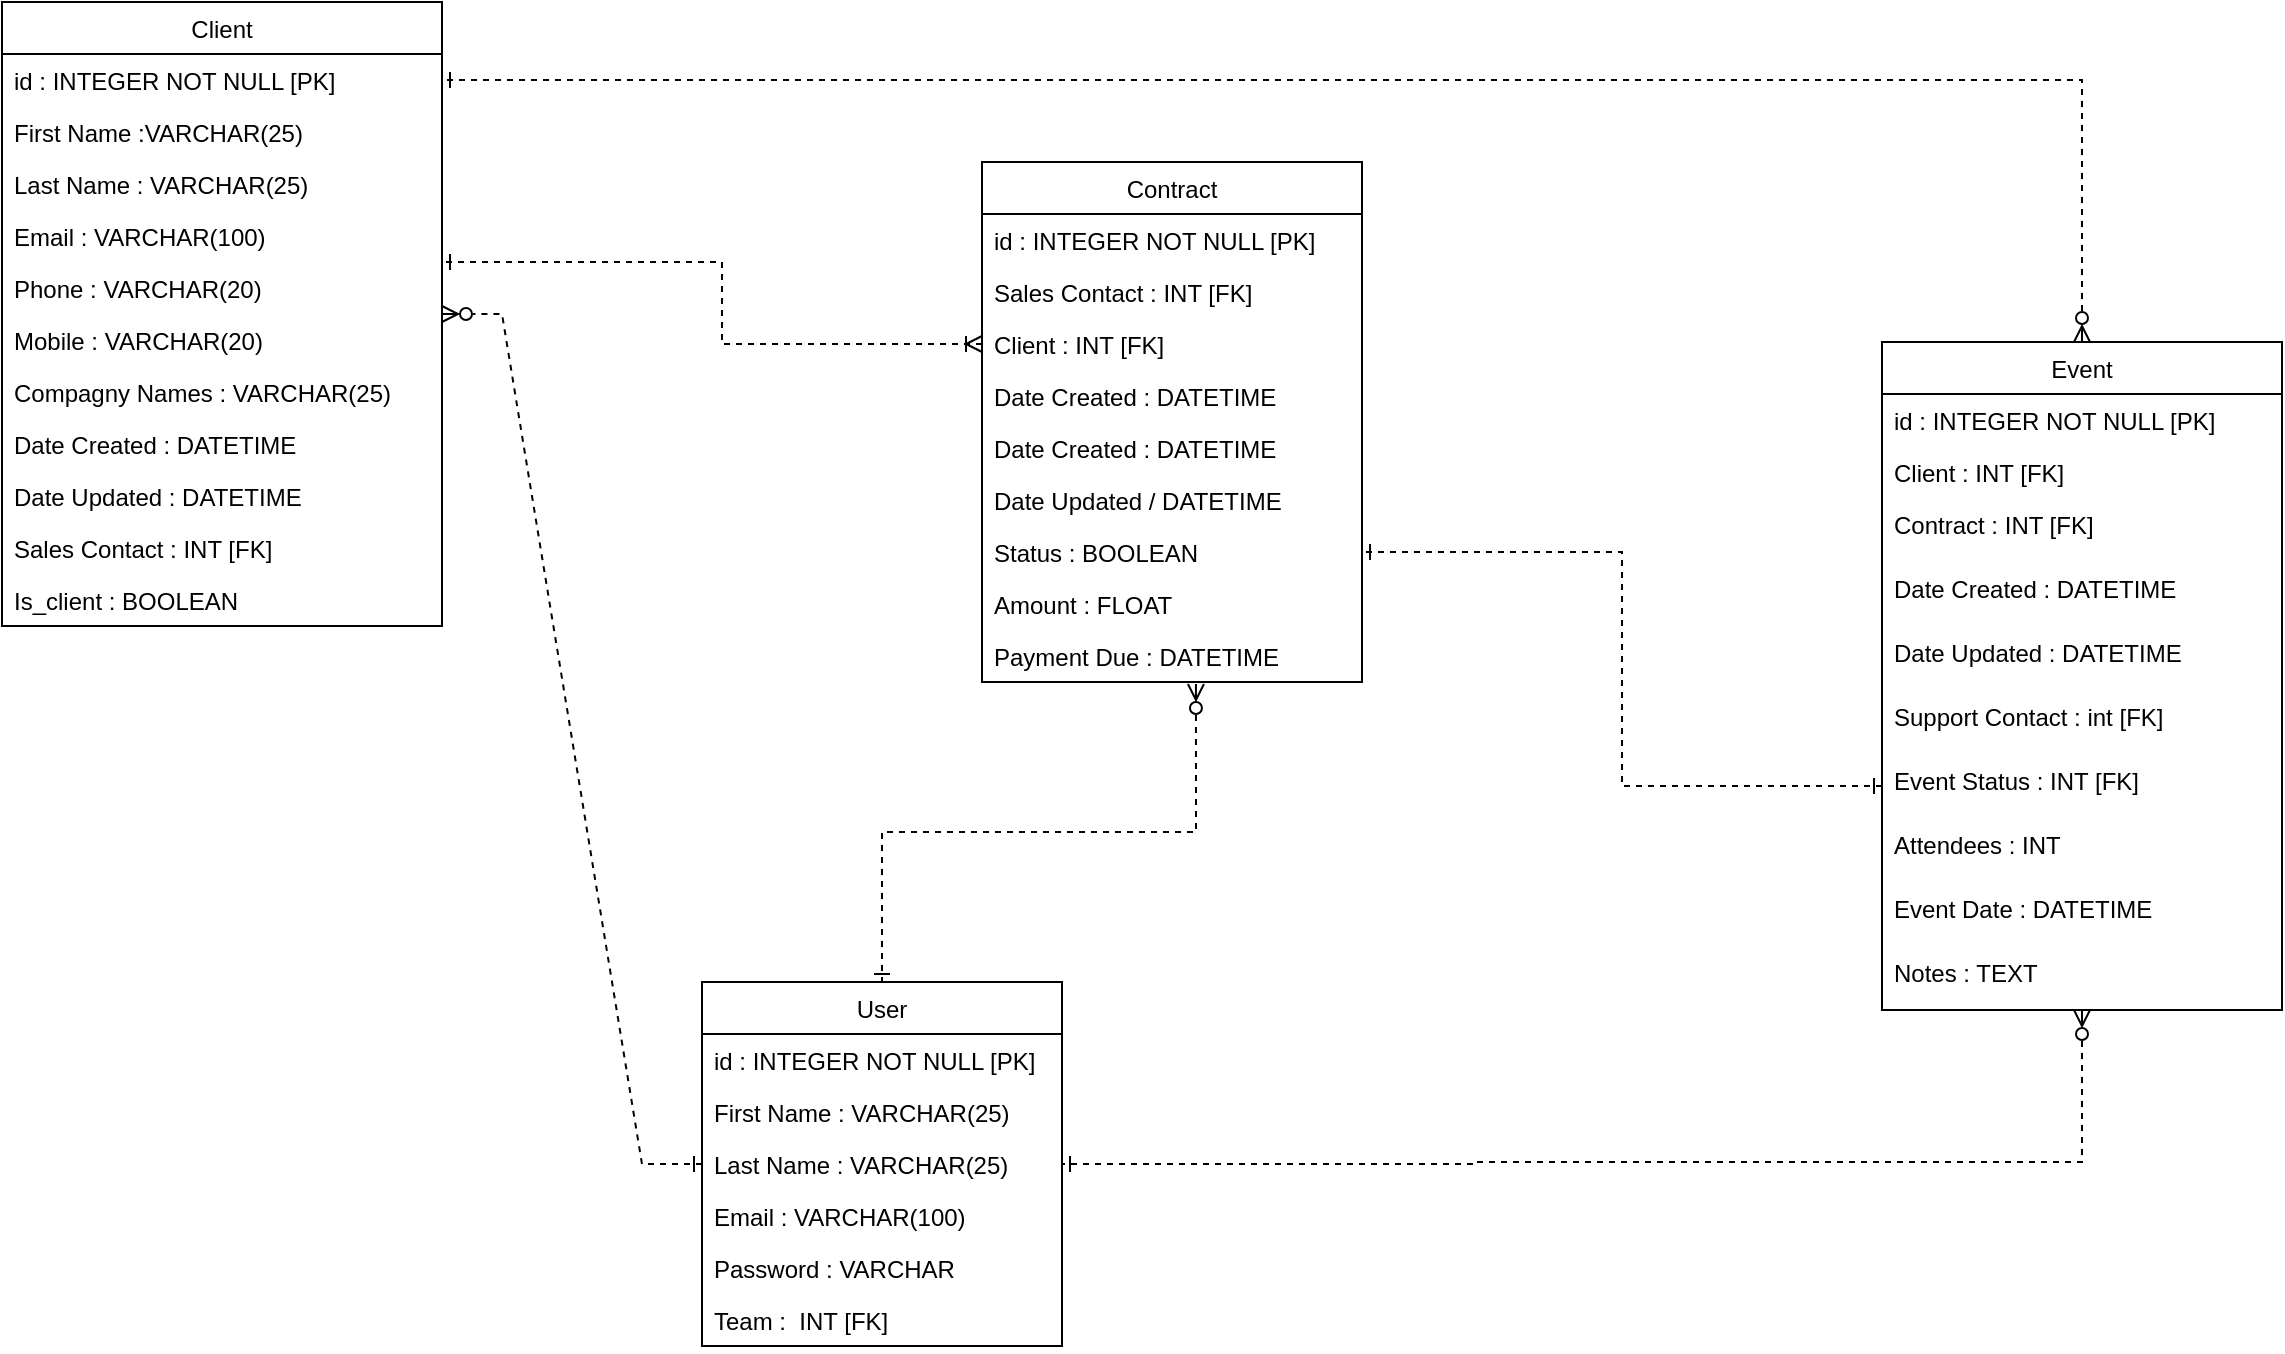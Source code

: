 <mxfile version="20.4.1" type="github">
  <diagram name="Page-1" id="e7e014a7-5840-1c2e-5031-d8a46d1fe8dd">
    <mxGraphModel dx="1422" dy="780" grid="1" gridSize="10" guides="1" tooltips="1" connect="1" arrows="1" fold="1" page="1" pageScale="1" pageWidth="1169" pageHeight="826" background="none" math="0" shadow="0">
      <root>
        <mxCell id="0" />
        <mxCell id="1" parent="0" />
        <mxCell id="leMjUKnySByvs7emmT05-10" style="edgeStyle=orthogonalEdgeStyle;rounded=0;orthogonalLoop=1;jettySize=auto;html=1;startArrow=ERzeroToMany;startFill=0;endArrow=ERone;endFill=0;dashed=1;" parent="1" source="pzetBezUOaXZdso2DsOu-49" target="pzetBezUOaXZdso2DsOu-65" edge="1">
          <mxGeometry relative="1" as="geometry" />
        </mxCell>
        <mxCell id="leMjUKnySByvs7emmT05-11" style="edgeStyle=orthogonalEdgeStyle;rounded=0;orthogonalLoop=1;jettySize=auto;html=1;entryX=1;entryY=0.5;entryDx=0;entryDy=0;startArrow=ERzeroToMany;startFill=0;endArrow=ERone;endFill=0;dashed=1;" parent="1" source="pzetBezUOaXZdso2DsOu-49" target="pzetBezUOaXZdso2DsOu-85" edge="1">
          <mxGeometry relative="1" as="geometry">
            <Array as="points">
              <mxPoint x="1340" y="690" />
              <mxPoint x="1035" y="690" />
              <mxPoint x="1035" y="691" />
            </Array>
          </mxGeometry>
        </mxCell>
        <mxCell id="pzetBezUOaXZdso2DsOu-49" value="Event" style="swimlane;fontStyle=0;childLayout=stackLayout;horizontal=1;startSize=26;fillColor=none;horizontalStack=0;resizeParent=1;resizeParentMax=0;resizeLast=0;collapsible=1;marginBottom=0;direction=east;" parent="1" vertex="1">
          <mxGeometry x="1240" y="280" width="200" height="334" as="geometry">
            <mxRectangle x="410" y="230" width="80" height="30" as="alternateBounds" />
          </mxGeometry>
        </mxCell>
        <mxCell id="pzetBezUOaXZdso2DsOu-50" value="id : INTEGER NOT NULL [PK]" style="text;strokeColor=none;fillColor=none;align=left;verticalAlign=top;spacingLeft=4;spacingRight=4;overflow=hidden;rotatable=0;points=[[0,0.5],[1,0.5]];portConstraint=eastwest;" parent="pzetBezUOaXZdso2DsOu-49" vertex="1">
          <mxGeometry y="26" width="200" height="26" as="geometry" />
        </mxCell>
        <mxCell id="pzetBezUOaXZdso2DsOu-51" value="Client : INT [FK]" style="text;strokeColor=none;fillColor=none;align=left;verticalAlign=top;spacingLeft=4;spacingRight=4;overflow=hidden;rotatable=0;points=[[0,0.5],[1,0.5]];portConstraint=eastwest;" parent="pzetBezUOaXZdso2DsOu-49" vertex="1">
          <mxGeometry y="52" width="200" height="26" as="geometry" />
        </mxCell>
        <mxCell id="leMjUKnySByvs7emmT05-4" value="Contract : INT [FK]" style="text;strokeColor=none;fillColor=none;align=left;verticalAlign=top;spacingLeft=4;spacingRight=4;overflow=hidden;rotatable=0;points=[[0,0.5],[1,0.5]];portConstraint=eastwest;" parent="pzetBezUOaXZdso2DsOu-49" vertex="1">
          <mxGeometry y="78" width="200" height="32" as="geometry" />
        </mxCell>
        <mxCell id="pzetBezUOaXZdso2DsOu-59" value="Date Created : DATETIME" style="text;strokeColor=none;fillColor=none;align=left;verticalAlign=top;spacingLeft=4;spacingRight=4;overflow=hidden;rotatable=0;points=[[0,0.5],[1,0.5]];portConstraint=eastwest;" parent="pzetBezUOaXZdso2DsOu-49" vertex="1">
          <mxGeometry y="110" width="200" height="32" as="geometry" />
        </mxCell>
        <mxCell id="pzetBezUOaXZdso2DsOu-55" value="Date Updated : DATETIME" style="text;strokeColor=none;fillColor=none;align=left;verticalAlign=top;spacingLeft=4;spacingRight=4;overflow=hidden;rotatable=0;points=[[0,0.5],[1,0.5]];portConstraint=eastwest;" parent="pzetBezUOaXZdso2DsOu-49" vertex="1">
          <mxGeometry y="142" width="200" height="32" as="geometry" />
        </mxCell>
        <mxCell id="pzetBezUOaXZdso2DsOu-57" value="Support Contact : int [FK]" style="text;strokeColor=none;fillColor=none;align=left;verticalAlign=top;spacingLeft=4;spacingRight=4;overflow=hidden;rotatable=0;points=[[0,0.5],[1,0.5]];portConstraint=eastwest;" parent="pzetBezUOaXZdso2DsOu-49" vertex="1">
          <mxGeometry y="174" width="200" height="32" as="geometry" />
        </mxCell>
        <mxCell id="pzetBezUOaXZdso2DsOu-61" value="Event Status : INT [FK]" style="text;strokeColor=none;fillColor=none;align=left;verticalAlign=top;spacingLeft=4;spacingRight=4;overflow=hidden;rotatable=0;points=[[0,0.5],[1,0.5]];portConstraint=eastwest;" parent="pzetBezUOaXZdso2DsOu-49" vertex="1">
          <mxGeometry y="206" width="200" height="32" as="geometry" />
        </mxCell>
        <mxCell id="pzetBezUOaXZdso2DsOu-60" value="Attendees : INT" style="text;strokeColor=none;fillColor=none;align=left;verticalAlign=top;spacingLeft=4;spacingRight=4;overflow=hidden;rotatable=0;points=[[0,0.5],[1,0.5]];portConstraint=eastwest;" parent="pzetBezUOaXZdso2DsOu-49" vertex="1">
          <mxGeometry y="238" width="200" height="32" as="geometry" />
        </mxCell>
        <mxCell id="pzetBezUOaXZdso2DsOu-63" value="Event Date : DATETIME" style="text;strokeColor=none;fillColor=none;align=left;verticalAlign=top;spacingLeft=4;spacingRight=4;overflow=hidden;rotatable=0;points=[[0,0.5],[1,0.5]];portConstraint=eastwest;" parent="pzetBezUOaXZdso2DsOu-49" vertex="1">
          <mxGeometry y="270" width="200" height="32" as="geometry" />
        </mxCell>
        <mxCell id="pzetBezUOaXZdso2DsOu-62" value="Notes : TEXT" style="text;strokeColor=none;fillColor=none;align=left;verticalAlign=top;spacingLeft=4;spacingRight=4;overflow=hidden;rotatable=0;points=[[0,0.5],[1,0.5]];portConstraint=eastwest;" parent="pzetBezUOaXZdso2DsOu-49" vertex="1">
          <mxGeometry y="302" width="200" height="32" as="geometry" />
        </mxCell>
        <mxCell id="pzetBezUOaXZdso2DsOu-64" value="Client" style="swimlane;fontStyle=0;childLayout=stackLayout;horizontal=1;startSize=26;fillColor=none;horizontalStack=0;resizeParent=1;resizeParentMax=0;resizeLast=0;collapsible=1;marginBottom=0;" parent="1" vertex="1">
          <mxGeometry x="300" y="110" width="220" height="312" as="geometry" />
        </mxCell>
        <mxCell id="pzetBezUOaXZdso2DsOu-65" value="id : INTEGER NOT NULL [PK]" style="text;strokeColor=none;fillColor=none;align=left;verticalAlign=top;spacingLeft=4;spacingRight=4;overflow=hidden;rotatable=0;points=[[0,0.5],[1,0.5]];portConstraint=eastwest;" parent="pzetBezUOaXZdso2DsOu-64" vertex="1">
          <mxGeometry y="26" width="220" height="26" as="geometry" />
        </mxCell>
        <mxCell id="pzetBezUOaXZdso2DsOu-66" value="First Name :VARCHAR(25) " style="text;strokeColor=none;fillColor=none;align=left;verticalAlign=top;spacingLeft=4;spacingRight=4;overflow=hidden;rotatable=0;points=[[0,0.5],[1,0.5]];portConstraint=eastwest;" parent="pzetBezUOaXZdso2DsOu-64" vertex="1">
          <mxGeometry y="52" width="220" height="26" as="geometry" />
        </mxCell>
        <mxCell id="pzetBezUOaXZdso2DsOu-67" value="Last Name : VARCHAR(25)" style="text;strokeColor=none;fillColor=none;align=left;verticalAlign=top;spacingLeft=4;spacingRight=4;overflow=hidden;rotatable=0;points=[[0,0.5],[1,0.5]];portConstraint=eastwest;" parent="pzetBezUOaXZdso2DsOu-64" vertex="1">
          <mxGeometry y="78" width="220" height="26" as="geometry" />
        </mxCell>
        <mxCell id="pzetBezUOaXZdso2DsOu-68" value="Email : VARCHAR(100)" style="text;strokeColor=none;fillColor=none;align=left;verticalAlign=top;spacingLeft=4;spacingRight=4;overflow=hidden;rotatable=0;points=[[0,0.5],[1,0.5]];portConstraint=eastwest;" parent="pzetBezUOaXZdso2DsOu-64" vertex="1">
          <mxGeometry y="104" width="220" height="26" as="geometry" />
        </mxCell>
        <mxCell id="pzetBezUOaXZdso2DsOu-69" value="Phone : VARCHAR(20)" style="text;strokeColor=none;fillColor=none;align=left;verticalAlign=top;spacingLeft=4;spacingRight=4;overflow=hidden;rotatable=0;points=[[0,0.5],[1,0.5]];portConstraint=eastwest;" parent="pzetBezUOaXZdso2DsOu-64" vertex="1">
          <mxGeometry y="130" width="220" height="26" as="geometry" />
        </mxCell>
        <mxCell id="pzetBezUOaXZdso2DsOu-70" value="Mobile : VARCHAR(20)" style="text;strokeColor=none;fillColor=none;align=left;verticalAlign=top;spacingLeft=4;spacingRight=4;overflow=hidden;rotatable=0;points=[[0,0.5],[1,0.5]];portConstraint=eastwest;" parent="pzetBezUOaXZdso2DsOu-64" vertex="1">
          <mxGeometry y="156" width="220" height="26" as="geometry" />
        </mxCell>
        <mxCell id="pzetBezUOaXZdso2DsOu-71" value="Compagny Names : VARCHAR(25)" style="text;strokeColor=none;fillColor=none;align=left;verticalAlign=top;spacingLeft=4;spacingRight=4;overflow=hidden;rotatable=0;points=[[0,0.5],[1,0.5]];portConstraint=eastwest;" parent="pzetBezUOaXZdso2DsOu-64" vertex="1">
          <mxGeometry y="182" width="220" height="26" as="geometry" />
        </mxCell>
        <mxCell id="pzetBezUOaXZdso2DsOu-73" value="Date Created : DATETIME" style="text;strokeColor=none;fillColor=none;align=left;verticalAlign=top;spacingLeft=4;spacingRight=4;overflow=hidden;rotatable=0;points=[[0,0.5],[1,0.5]];portConstraint=eastwest;" parent="pzetBezUOaXZdso2DsOu-64" vertex="1">
          <mxGeometry y="208" width="220" height="26" as="geometry" />
        </mxCell>
        <mxCell id="pzetBezUOaXZdso2DsOu-74" value="Date Updated : DATETIME" style="text;strokeColor=none;fillColor=none;align=left;verticalAlign=top;spacingLeft=4;spacingRight=4;overflow=hidden;rotatable=0;points=[[0,0.5],[1,0.5]];portConstraint=eastwest;" parent="pzetBezUOaXZdso2DsOu-64" vertex="1">
          <mxGeometry y="234" width="220" height="26" as="geometry" />
        </mxCell>
        <mxCell id="leMjUKnySByvs7emmT05-3" value="Sales Contact : INT [FK]" style="text;strokeColor=none;fillColor=none;align=left;verticalAlign=top;spacingLeft=4;spacingRight=4;overflow=hidden;rotatable=0;points=[[0,0.5],[1,0.5]];portConstraint=eastwest;" parent="pzetBezUOaXZdso2DsOu-64" vertex="1">
          <mxGeometry y="260" width="220" height="26" as="geometry" />
        </mxCell>
        <mxCell id="pzetBezUOaXZdso2DsOu-75" value="Is_client : BOOLEAN " style="text;strokeColor=none;fillColor=none;align=left;verticalAlign=top;spacingLeft=4;spacingRight=4;overflow=hidden;rotatable=0;points=[[0,0.5],[1,0.5]];portConstraint=eastwest;" parent="pzetBezUOaXZdso2DsOu-64" vertex="1">
          <mxGeometry y="286" width="220" height="26" as="geometry" />
        </mxCell>
        <mxCell id="pzetBezUOaXZdso2DsOu-76" value="Contract" style="swimlane;fontStyle=0;childLayout=stackLayout;horizontal=1;startSize=26;fillColor=none;horizontalStack=0;resizeParent=1;resizeParentMax=0;resizeLast=0;collapsible=1;marginBottom=0;" parent="1" vertex="1">
          <mxGeometry x="790" y="190" width="190" height="260" as="geometry" />
        </mxCell>
        <mxCell id="pzetBezUOaXZdso2DsOu-77" value="id : INTEGER NOT NULL [PK]" style="text;strokeColor=none;fillColor=none;align=left;verticalAlign=top;spacingLeft=4;spacingRight=4;overflow=hidden;rotatable=0;points=[[0,0.5],[1,0.5]];portConstraint=eastwest;" parent="pzetBezUOaXZdso2DsOu-76" vertex="1">
          <mxGeometry y="26" width="190" height="26" as="geometry" />
        </mxCell>
        <mxCell id="pzetBezUOaXZdso2DsOu-78" value="Sales Contact : INT [FK]" style="text;strokeColor=none;fillColor=none;align=left;verticalAlign=top;spacingLeft=4;spacingRight=4;overflow=hidden;rotatable=0;points=[[0,0.5],[1,0.5]];portConstraint=eastwest;" parent="pzetBezUOaXZdso2DsOu-76" vertex="1">
          <mxGeometry y="52" width="190" height="26" as="geometry" />
        </mxCell>
        <mxCell id="pzetBezUOaXZdso2DsOu-79" value="Client : INT [FK]" style="text;strokeColor=none;fillColor=none;align=left;verticalAlign=top;spacingLeft=4;spacingRight=4;overflow=hidden;rotatable=0;points=[[0,0.5],[1,0.5]];portConstraint=eastwest;" parent="pzetBezUOaXZdso2DsOu-76" vertex="1">
          <mxGeometry y="78" width="190" height="26" as="geometry" />
        </mxCell>
        <mxCell id="pzetBezUOaXZdso2DsOu-83" value="Date Created : DATETIME" style="text;strokeColor=none;fillColor=none;align=left;verticalAlign=top;spacingLeft=4;spacingRight=4;overflow=hidden;rotatable=0;points=[[0,0.5],[1,0.5]];portConstraint=eastwest;" parent="pzetBezUOaXZdso2DsOu-76" vertex="1">
          <mxGeometry y="104" width="190" height="26" as="geometry" />
        </mxCell>
        <mxCell id="leMjUKnySByvs7emmT05-9" value="Date Created : DATETIME" style="text;strokeColor=none;fillColor=none;align=left;verticalAlign=top;spacingLeft=4;spacingRight=4;overflow=hidden;rotatable=0;points=[[0,0.5],[1,0.5]];portConstraint=eastwest;" parent="pzetBezUOaXZdso2DsOu-76" vertex="1">
          <mxGeometry y="130" width="190" height="26" as="geometry" />
        </mxCell>
        <mxCell id="pzetBezUOaXZdso2DsOu-82" value="Date Updated / DATETIME" style="text;strokeColor=none;fillColor=none;align=left;verticalAlign=top;spacingLeft=4;spacingRight=4;overflow=hidden;rotatable=0;points=[[0,0.5],[1,0.5]];portConstraint=eastwest;" parent="pzetBezUOaXZdso2DsOu-76" vertex="1">
          <mxGeometry y="156" width="190" height="26" as="geometry" />
        </mxCell>
        <mxCell id="pzetBezUOaXZdso2DsOu-81" value="Status : BOOLEAN" style="text;strokeColor=none;fillColor=none;align=left;verticalAlign=top;spacingLeft=4;spacingRight=4;overflow=hidden;rotatable=0;points=[[0,0.5],[1,0.5]];portConstraint=eastwest;" parent="pzetBezUOaXZdso2DsOu-76" vertex="1">
          <mxGeometry y="182" width="190" height="26" as="geometry" />
        </mxCell>
        <mxCell id="pzetBezUOaXZdso2DsOu-80" value="Amount : FLOAT" style="text;strokeColor=none;fillColor=none;align=left;verticalAlign=top;spacingLeft=4;spacingRight=4;overflow=hidden;rotatable=0;points=[[0,0.5],[1,0.5]];portConstraint=eastwest;" parent="pzetBezUOaXZdso2DsOu-76" vertex="1">
          <mxGeometry y="208" width="190" height="26" as="geometry" />
        </mxCell>
        <mxCell id="pzetBezUOaXZdso2DsOu-84" value="Payment Due : DATETIME" style="text;strokeColor=none;fillColor=none;align=left;verticalAlign=top;spacingLeft=4;spacingRight=4;overflow=hidden;rotatable=0;points=[[0,0.5],[1,0.5]];portConstraint=eastwest;" parent="pzetBezUOaXZdso2DsOu-76" vertex="1">
          <mxGeometry y="234" width="190" height="26" as="geometry" />
        </mxCell>
        <mxCell id="pzetBezUOaXZdso2DsOu-85" value="User" style="swimlane;fontStyle=0;childLayout=stackLayout;horizontal=1;startSize=26;fillColor=none;horizontalStack=0;resizeParent=1;resizeParentMax=0;resizeLast=0;collapsible=1;marginBottom=0;" parent="1" vertex="1">
          <mxGeometry x="650" y="600" width="180" height="182" as="geometry" />
        </mxCell>
        <mxCell id="pzetBezUOaXZdso2DsOu-87" value="id : INTEGER NOT NULL [PK]" style="text;strokeColor=none;fillColor=none;align=left;verticalAlign=top;spacingLeft=4;spacingRight=4;overflow=hidden;rotatable=0;points=[[0,0.5],[1,0.5]];portConstraint=eastwest;" parent="pzetBezUOaXZdso2DsOu-85" vertex="1">
          <mxGeometry y="26" width="180" height="26" as="geometry" />
        </mxCell>
        <mxCell id="pzetBezUOaXZdso2DsOu-88" value="First Name : VARCHAR(25)" style="text;strokeColor=none;fillColor=none;align=left;verticalAlign=top;spacingLeft=4;spacingRight=4;overflow=hidden;rotatable=0;points=[[0,0.5],[1,0.5]];portConstraint=eastwest;" parent="pzetBezUOaXZdso2DsOu-85" vertex="1">
          <mxGeometry y="52" width="180" height="26" as="geometry" />
        </mxCell>
        <mxCell id="pzetBezUOaXZdso2DsOu-89" value="Last Name : VARCHAR(25)" style="text;strokeColor=none;fillColor=none;align=left;verticalAlign=top;spacingLeft=4;spacingRight=4;overflow=hidden;rotatable=0;points=[[0,0.5],[1,0.5]];portConstraint=eastwest;" parent="pzetBezUOaXZdso2DsOu-85" vertex="1">
          <mxGeometry y="78" width="180" height="26" as="geometry" />
        </mxCell>
        <mxCell id="pzetBezUOaXZdso2DsOu-90" value="Email : VARCHAR(100)" style="text;strokeColor=none;fillColor=none;align=left;verticalAlign=top;spacingLeft=4;spacingRight=4;overflow=hidden;rotatable=0;points=[[0,0.5],[1,0.5]];portConstraint=eastwest;" parent="pzetBezUOaXZdso2DsOu-85" vertex="1">
          <mxGeometry y="104" width="180" height="26" as="geometry" />
        </mxCell>
        <mxCell id="pzetBezUOaXZdso2DsOu-91" value="Password : VARCHAR" style="text;strokeColor=none;fillColor=none;align=left;verticalAlign=top;spacingLeft=4;spacingRight=4;overflow=hidden;rotatable=0;points=[[0,0.5],[1,0.5]];portConstraint=eastwest;" parent="pzetBezUOaXZdso2DsOu-85" vertex="1">
          <mxGeometry y="130" width="180" height="26" as="geometry" />
        </mxCell>
        <mxCell id="pzetBezUOaXZdso2DsOu-92" value="Team :  INT [FK]" style="text;strokeColor=none;fillColor=none;align=left;verticalAlign=top;spacingLeft=4;spacingRight=4;overflow=hidden;rotatable=0;points=[[0,0.5],[1,0.5]];portConstraint=eastwest;" parent="pzetBezUOaXZdso2DsOu-85" vertex="1">
          <mxGeometry y="156" width="180" height="26" as="geometry" />
        </mxCell>
        <mxCell id="K2jH9DKJ4ZDeipbv0IoA-1" style="edgeStyle=orthogonalEdgeStyle;rounded=0;orthogonalLoop=1;jettySize=auto;html=1;exitX=0;exitY=0.5;exitDx=0;exitDy=0;dashed=1;startArrow=ERoneToMany;startFill=0;endArrow=ERone;endFill=0;" parent="1" source="pzetBezUOaXZdso2DsOu-79" target="pzetBezUOaXZdso2DsOu-69" edge="1">
          <mxGeometry relative="1" as="geometry">
            <Array as="points">
              <mxPoint x="660" y="281" />
              <mxPoint x="660" y="240" />
            </Array>
          </mxGeometry>
        </mxCell>
        <mxCell id="K2jH9DKJ4ZDeipbv0IoA-2" style="edgeStyle=orthogonalEdgeStyle;rounded=0;orthogonalLoop=1;jettySize=auto;html=1;exitX=0;exitY=0.5;exitDx=0;exitDy=0;entryX=1;entryY=0.75;entryDx=0;entryDy=0;dashed=1;startArrow=ERone;startFill=0;endArrow=ERone;endFill=0;" parent="1" source="pzetBezUOaXZdso2DsOu-61" target="pzetBezUOaXZdso2DsOu-76" edge="1">
          <mxGeometry relative="1" as="geometry" />
        </mxCell>
        <mxCell id="leMjUKnySByvs7emmT05-2" value="" style="edgeStyle=entityRelationEdgeStyle;fontSize=12;html=1;endArrow=ERzeroToMany;endFill=0;startArrow=ERone;rounded=0;startFill=0;dashed=1;" parent="1" source="pzetBezUOaXZdso2DsOu-85" target="pzetBezUOaXZdso2DsOu-64" edge="1">
          <mxGeometry width="100" height="100" relative="1" as="geometry">
            <mxPoint x="310" y="524" as="sourcePoint" />
            <mxPoint x="290" y="380" as="targetPoint" />
          </mxGeometry>
        </mxCell>
        <mxCell id="tiN31smQx-eMYSIijShh-1" style="edgeStyle=orthogonalEdgeStyle;rounded=0;orthogonalLoop=1;jettySize=auto;html=1;startArrow=ERzeroToMany;startFill=0;endArrow=ERone;endFill=0;dashed=1;exitX=0.563;exitY=1.038;exitDx=0;exitDy=0;exitPerimeter=0;" edge="1" parent="1" source="pzetBezUOaXZdso2DsOu-84" target="pzetBezUOaXZdso2DsOu-85">
          <mxGeometry relative="1" as="geometry">
            <mxPoint x="990" y="530" as="sourcePoint" />
            <mxPoint x="720" y="520" as="targetPoint" />
          </mxGeometry>
        </mxCell>
      </root>
    </mxGraphModel>
  </diagram>
</mxfile>
